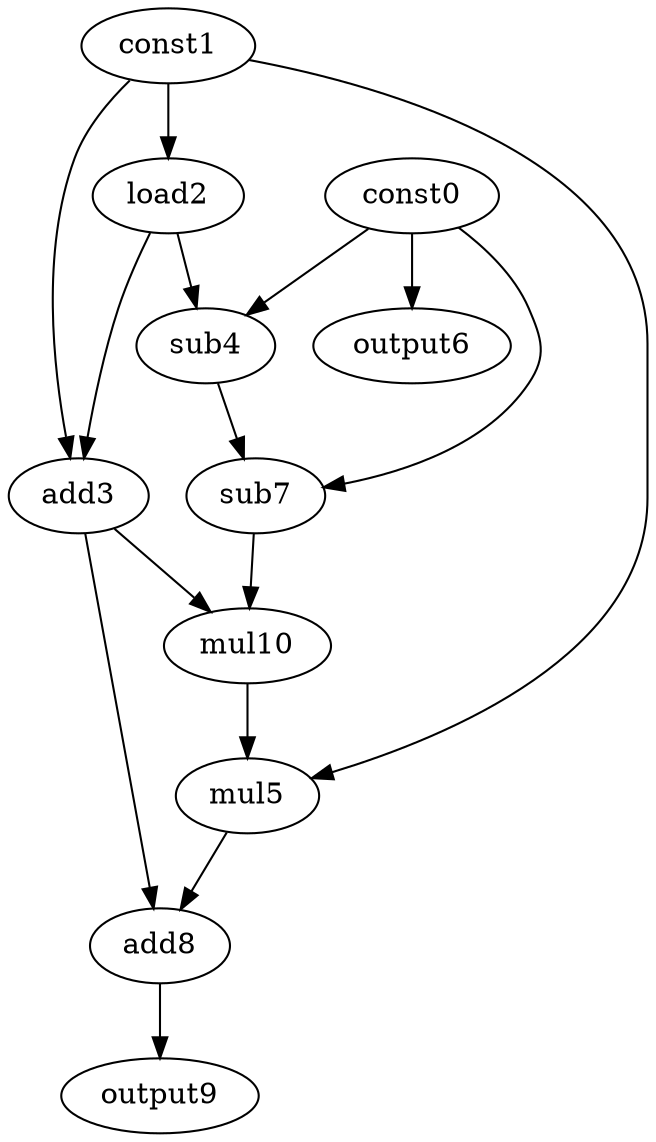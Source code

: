 digraph G { 
const0[opcode=const]; 
const1[opcode=const]; 
load2[opcode=load]; 
add3[opcode=add]; 
sub4[opcode=sub]; 
mul5[opcode=mul]; 
output6[opcode=output]; 
sub7[opcode=sub]; 
add8[opcode=add]; 
output9[opcode=output]; 
mul10[opcode=mul]; 
const1->load2[operand=0];
const0->output6[operand=0];
const1->add3[operand=0];
load2->add3[operand=1];
const0->sub4[operand=0];
load2->sub4[operand=1];
const0->sub7[operand=0];
sub4->sub7[operand=1];
sub7->mul10[operand=0];
add3->mul10[operand=1];
const1->mul5[operand=0];
mul10->mul5[operand=1];
add3->add8[operand=0];
mul5->add8[operand=1];
add8->output9[operand=0];
}
